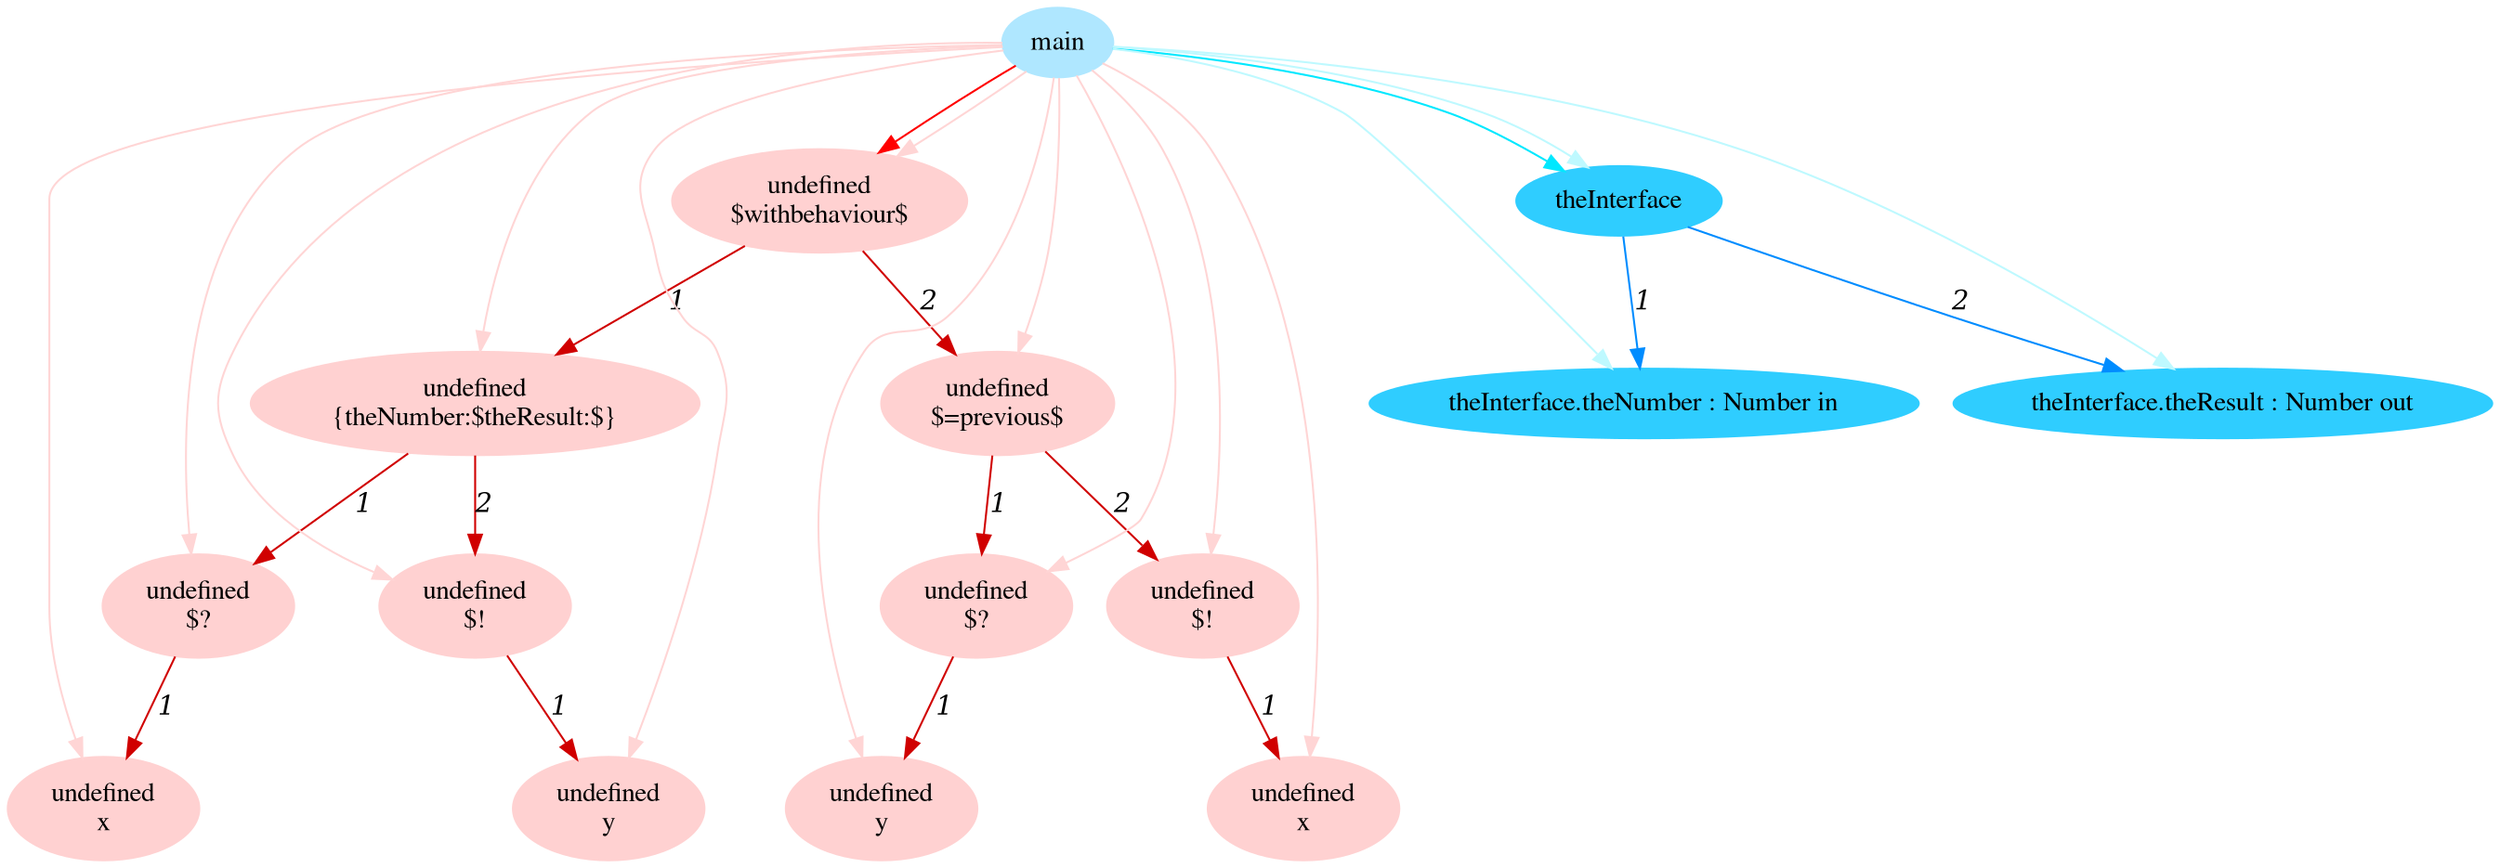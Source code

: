 digraph g{node_15478 [shape="ellipse", style="filled", color="#ffd1d1", fontname="Times", label="undefined
$withbehaviour$" ]
node_15480 [shape="ellipse", style="filled", color="#ffd1d1", fontname="Times", label="undefined
{theNumber:$theResult:$}" ]
node_15482 [shape="ellipse", style="filled", color="#ffd1d1", fontname="Times", label="undefined
$?" ]
node_15484 [shape="ellipse", style="filled", color="#ffd1d1", fontname="Times", label="undefined
x" ]
node_15487 [shape="ellipse", style="filled", color="#ffd1d1", fontname="Times", label="undefined
$!" ]
node_15489 [shape="ellipse", style="filled", color="#ffd1d1", fontname="Times", label="undefined
y" ]
node_15494 [shape="ellipse", style="filled", color="#ffd1d1", fontname="Times", label="undefined
$=previous$" ]
node_15496 [shape="ellipse", style="filled", color="#ffd1d1", fontname="Times", label="undefined
$?" ]
node_15498 [shape="ellipse", style="filled", color="#ffd1d1", fontname="Times", label="undefined
y" ]
node_15501 [shape="ellipse", style="filled", color="#ffd1d1", fontname="Times", label="undefined
$!" ]
node_15503 [shape="ellipse", style="filled", color="#ffd1d1", fontname="Times", label="undefined
x" ]
node_15468 [shape="ellipse", style="filled", color="#afe7ff", fontname="Times", label="main" ]
node_15469 [shape="ellipse", style="filled", color="#2fcdff", fontname="Times", label="theInterface" ]
node_15470 [shape="ellipse", style="filled", color="#2fcdff", fontname="Times", label="theInterface.theNumber : Number in" ]
node_15472 [shape="ellipse", style="filled", color="#2fcdff", fontname="Times", label="theInterface.theResult : Number out" ]
node_15482 -> node_15484 [dir=forward, arrowHead=normal, fontname="Times-Italic", arrowsize=1, color="#d00000", label="1",  headlabel="", taillabel="" ]
node_15487 -> node_15489 [dir=forward, arrowHead=normal, fontname="Times-Italic", arrowsize=1, color="#d00000", label="1",  headlabel="", taillabel="" ]
node_15480 -> node_15482 [dir=forward, arrowHead=normal, fontname="Times-Italic", arrowsize=1, color="#d00000", label="1",  headlabel="", taillabel="" ]
node_15480 -> node_15487 [dir=forward, arrowHead=normal, fontname="Times-Italic", arrowsize=1, color="#d00000", label="2",  headlabel="", taillabel="" ]
node_15496 -> node_15498 [dir=forward, arrowHead=normal, fontname="Times-Italic", arrowsize=1, color="#d00000", label="1",  headlabel="", taillabel="" ]
node_15501 -> node_15503 [dir=forward, arrowHead=normal, fontname="Times-Italic", arrowsize=1, color="#d00000", label="1",  headlabel="", taillabel="" ]
node_15494 -> node_15496 [dir=forward, arrowHead=normal, fontname="Times-Italic", arrowsize=1, color="#d00000", label="1",  headlabel="", taillabel="" ]
node_15494 -> node_15501 [dir=forward, arrowHead=normal, fontname="Times-Italic", arrowsize=1, color="#d00000", label="2",  headlabel="", taillabel="" ]
node_15478 -> node_15480 [dir=forward, arrowHead=normal, fontname="Times-Italic", arrowsize=1, color="#d00000", label="1",  headlabel="", taillabel="" ]
node_15478 -> node_15494 [dir=forward, arrowHead=normal, fontname="Times-Italic", arrowsize=1, color="#d00000", label="2",  headlabel="", taillabel="" ]
node_15468 -> node_15478 [dir=forward, arrowHead=normal, fontname="Times-Italic", arrowsize=1, color="#ff0000", label="",  headlabel="", taillabel="" ]
node_15468 -> node_15478 [dir=forward, arrowHead=normal, fontname="Times-Italic", arrowsize=1, color="#ffd5d5", label="",  headlabel="", taillabel="" ]
node_15468 -> node_15480 [dir=forward, arrowHead=normal, fontname="Times-Italic", arrowsize=1, color="#ffd5d5", label="",  headlabel="", taillabel="" ]
node_15468 -> node_15482 [dir=forward, arrowHead=normal, fontname="Times-Italic", arrowsize=1, color="#ffd5d5", label="",  headlabel="", taillabel="" ]
node_15468 -> node_15484 [dir=forward, arrowHead=normal, fontname="Times-Italic", arrowsize=1, color="#ffd5d5", label="",  headlabel="", taillabel="" ]
node_15468 -> node_15487 [dir=forward, arrowHead=normal, fontname="Times-Italic", arrowsize=1, color="#ffd5d5", label="",  headlabel="", taillabel="" ]
node_15468 -> node_15489 [dir=forward, arrowHead=normal, fontname="Times-Italic", arrowsize=1, color="#ffd5d5", label="",  headlabel="", taillabel="" ]
node_15468 -> node_15494 [dir=forward, arrowHead=normal, fontname="Times-Italic", arrowsize=1, color="#ffd5d5", label="",  headlabel="", taillabel="" ]
node_15468 -> node_15496 [dir=forward, arrowHead=normal, fontname="Times-Italic", arrowsize=1, color="#ffd5d5", label="",  headlabel="", taillabel="" ]
node_15468 -> node_15498 [dir=forward, arrowHead=normal, fontname="Times-Italic", arrowsize=1, color="#ffd5d5", label="",  headlabel="", taillabel="" ]
node_15468 -> node_15501 [dir=forward, arrowHead=normal, fontname="Times-Italic", arrowsize=1, color="#ffd5d5", label="",  headlabel="", taillabel="" ]
node_15468 -> node_15503 [dir=forward, arrowHead=normal, fontname="Times-Italic", arrowsize=1, color="#ffd5d5", label="",  headlabel="", taillabel="" ]
node_15468 -> node_15469 [dir=forward, arrowHead=normal, fontname="Times-Italic", arrowsize=1, color="#00e8ff", label="",  headlabel="", taillabel="" ]
node_15468 -> node_15470 [dir=forward, arrowHead=normal, fontname="Times-Italic", arrowsize=1, color="#bef9ff", label="",  headlabel="", taillabel="" ]
node_15468 -> node_15472 [dir=forward, arrowHead=normal, fontname="Times-Italic", arrowsize=1, color="#bef9ff", label="",  headlabel="", taillabel="" ]
node_15468 -> node_15469 [dir=forward, arrowHead=normal, fontname="Times-Italic", arrowsize=1, color="#bef9ff", label="",  headlabel="", taillabel="" ]
node_15469 -> node_15470 [dir=forward, arrowHead=normal, fontname="Times-Italic", arrowsize=1, color="#008cff", label="1",  headlabel="", taillabel="" ]
node_15469 -> node_15472 [dir=forward, arrowHead=normal, fontname="Times-Italic", arrowsize=1, color="#008cff", label="2",  headlabel="", taillabel="" ]
}
